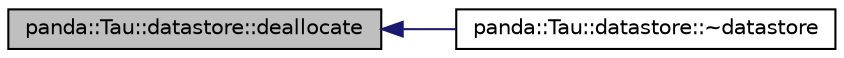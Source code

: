 digraph G
{
  edge [fontname="Helvetica",fontsize="10",labelfontname="Helvetica",labelfontsize="10"];
  node [fontname="Helvetica",fontsize="10",shape=record];
  rankdir=LR;
  Node1 [label="panda::Tau::datastore::deallocate",height=0.2,width=0.4,color="black", fillcolor="grey75", style="filled" fontcolor="black"];
  Node1 -> Node2 [dir=back,color="midnightblue",fontsize="10",style="solid"];
  Node2 [label="panda::Tau::datastore::~datastore",height=0.2,width=0.4,color="black", fillcolor="white", style="filled",URL="$structpanda_1_1Tau_1_1datastore.html#a1cacb9f88f221d242a5e80ba7959c27b"];
}
